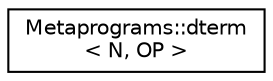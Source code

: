 digraph "Graphical Class Hierarchy"
{
  edge [fontname="Helvetica",fontsize="10",labelfontname="Helvetica",labelfontsize="10"];
  node [fontname="Helvetica",fontsize="10",shape=record];
  rankdir="LR";
  Node0 [label="Metaprograms::dterm\l\< N, OP \>",height=0.2,width=0.4,color="black", fillcolor="white", style="filled",URL="$structMetaprograms_1_1dterm.html"];
}
